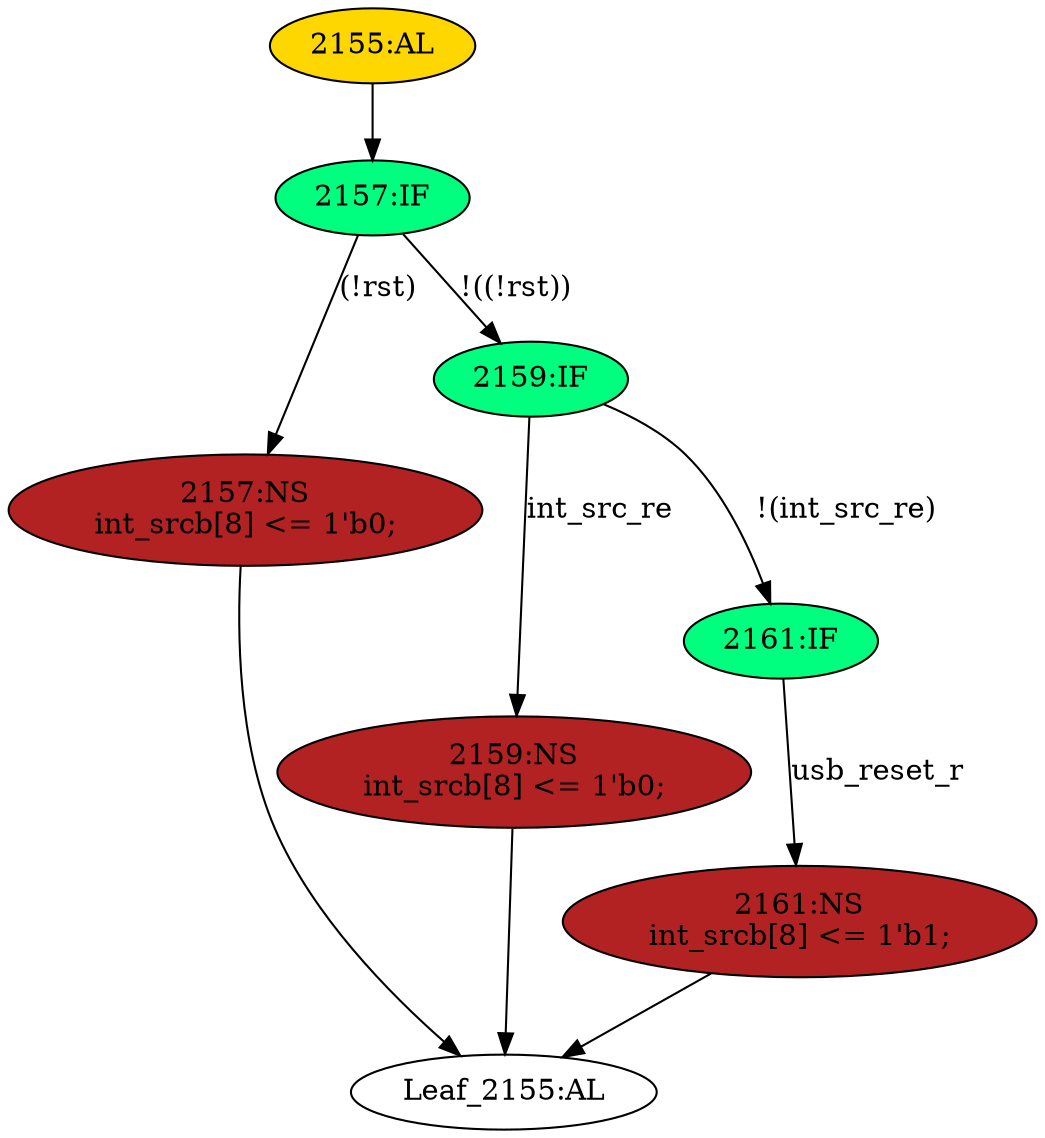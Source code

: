 strict digraph "" {
	node [label="\N"];
	"2155:AL"	 [ast="<pyverilog.vparser.ast.Always object at 0x7f0a38e5d310>",
		clk_sens=False,
		fillcolor=gold,
		label="2155:AL",
		sens="['wclk']",
		statements="[]",
		style=filled,
		typ=Always,
		use_var="['rst', 'usb_reset_r', 'int_src_re']"];
	"2157:IF"	 [ast="<pyverilog.vparser.ast.IfStatement object at 0x7f0a38e5d410>",
		fillcolor=springgreen,
		label="2157:IF",
		statements="[]",
		style=filled,
		typ=IfStatement];
	"2155:AL" -> "2157:IF"	 [cond="[]",
		lineno=None];
	"2159:NS"	 [ast="<pyverilog.vparser.ast.NonblockingSubstitution object at 0x7f0a38e5d6d0>",
		fillcolor=firebrick,
		label="2159:NS
int_srcb[8] <= 1'b0;",
		statements="[<pyverilog.vparser.ast.NonblockingSubstitution object at 0x7f0a38e5d6d0>]",
		style=filled,
		typ=NonblockingSubstitution];
	"Leaf_2155:AL"	 [def_var="['int_srcb']",
		label="Leaf_2155:AL"];
	"2159:NS" -> "Leaf_2155:AL"	 [cond="[]",
		lineno=None];
	"2161:IF"	 [ast="<pyverilog.vparser.ast.IfStatement object at 0x7f0a38e5d490>",
		fillcolor=springgreen,
		label="2161:IF",
		statements="[]",
		style=filled,
		typ=IfStatement];
	"2161:NS"	 [ast="<pyverilog.vparser.ast.NonblockingSubstitution object at 0x7f0a38e5d4d0>",
		fillcolor=firebrick,
		label="2161:NS
int_srcb[8] <= 1'b1;",
		statements="[<pyverilog.vparser.ast.NonblockingSubstitution object at 0x7f0a38e5d4d0>]",
		style=filled,
		typ=NonblockingSubstitution];
	"2161:IF" -> "2161:NS"	 [cond="['usb_reset_r']",
		label=usb_reset_r,
		lineno=2161];
	"2157:NS"	 [ast="<pyverilog.vparser.ast.NonblockingSubstitution object at 0x7f0a38e5d8d0>",
		fillcolor=firebrick,
		label="2157:NS
int_srcb[8] <= 1'b0;",
		statements="[<pyverilog.vparser.ast.NonblockingSubstitution object at 0x7f0a38e5d8d0>]",
		style=filled,
		typ=NonblockingSubstitution];
	"2157:NS" -> "Leaf_2155:AL"	 [cond="[]",
		lineno=None];
	"2159:IF"	 [ast="<pyverilog.vparser.ast.IfStatement object at 0x7f0a38e5d450>",
		fillcolor=springgreen,
		label="2159:IF",
		statements="[]",
		style=filled,
		typ=IfStatement];
	"2159:IF" -> "2159:NS"	 [cond="['int_src_re']",
		label=int_src_re,
		lineno=2159];
	"2159:IF" -> "2161:IF"	 [cond="['int_src_re']",
		label="!(int_src_re)",
		lineno=2159];
	"2161:NS" -> "Leaf_2155:AL"	 [cond="[]",
		lineno=None];
	"2157:IF" -> "2157:NS"	 [cond="['rst']",
		label="(!rst)",
		lineno=2157];
	"2157:IF" -> "2159:IF"	 [cond="['rst']",
		label="!((!rst))",
		lineno=2157];
}
